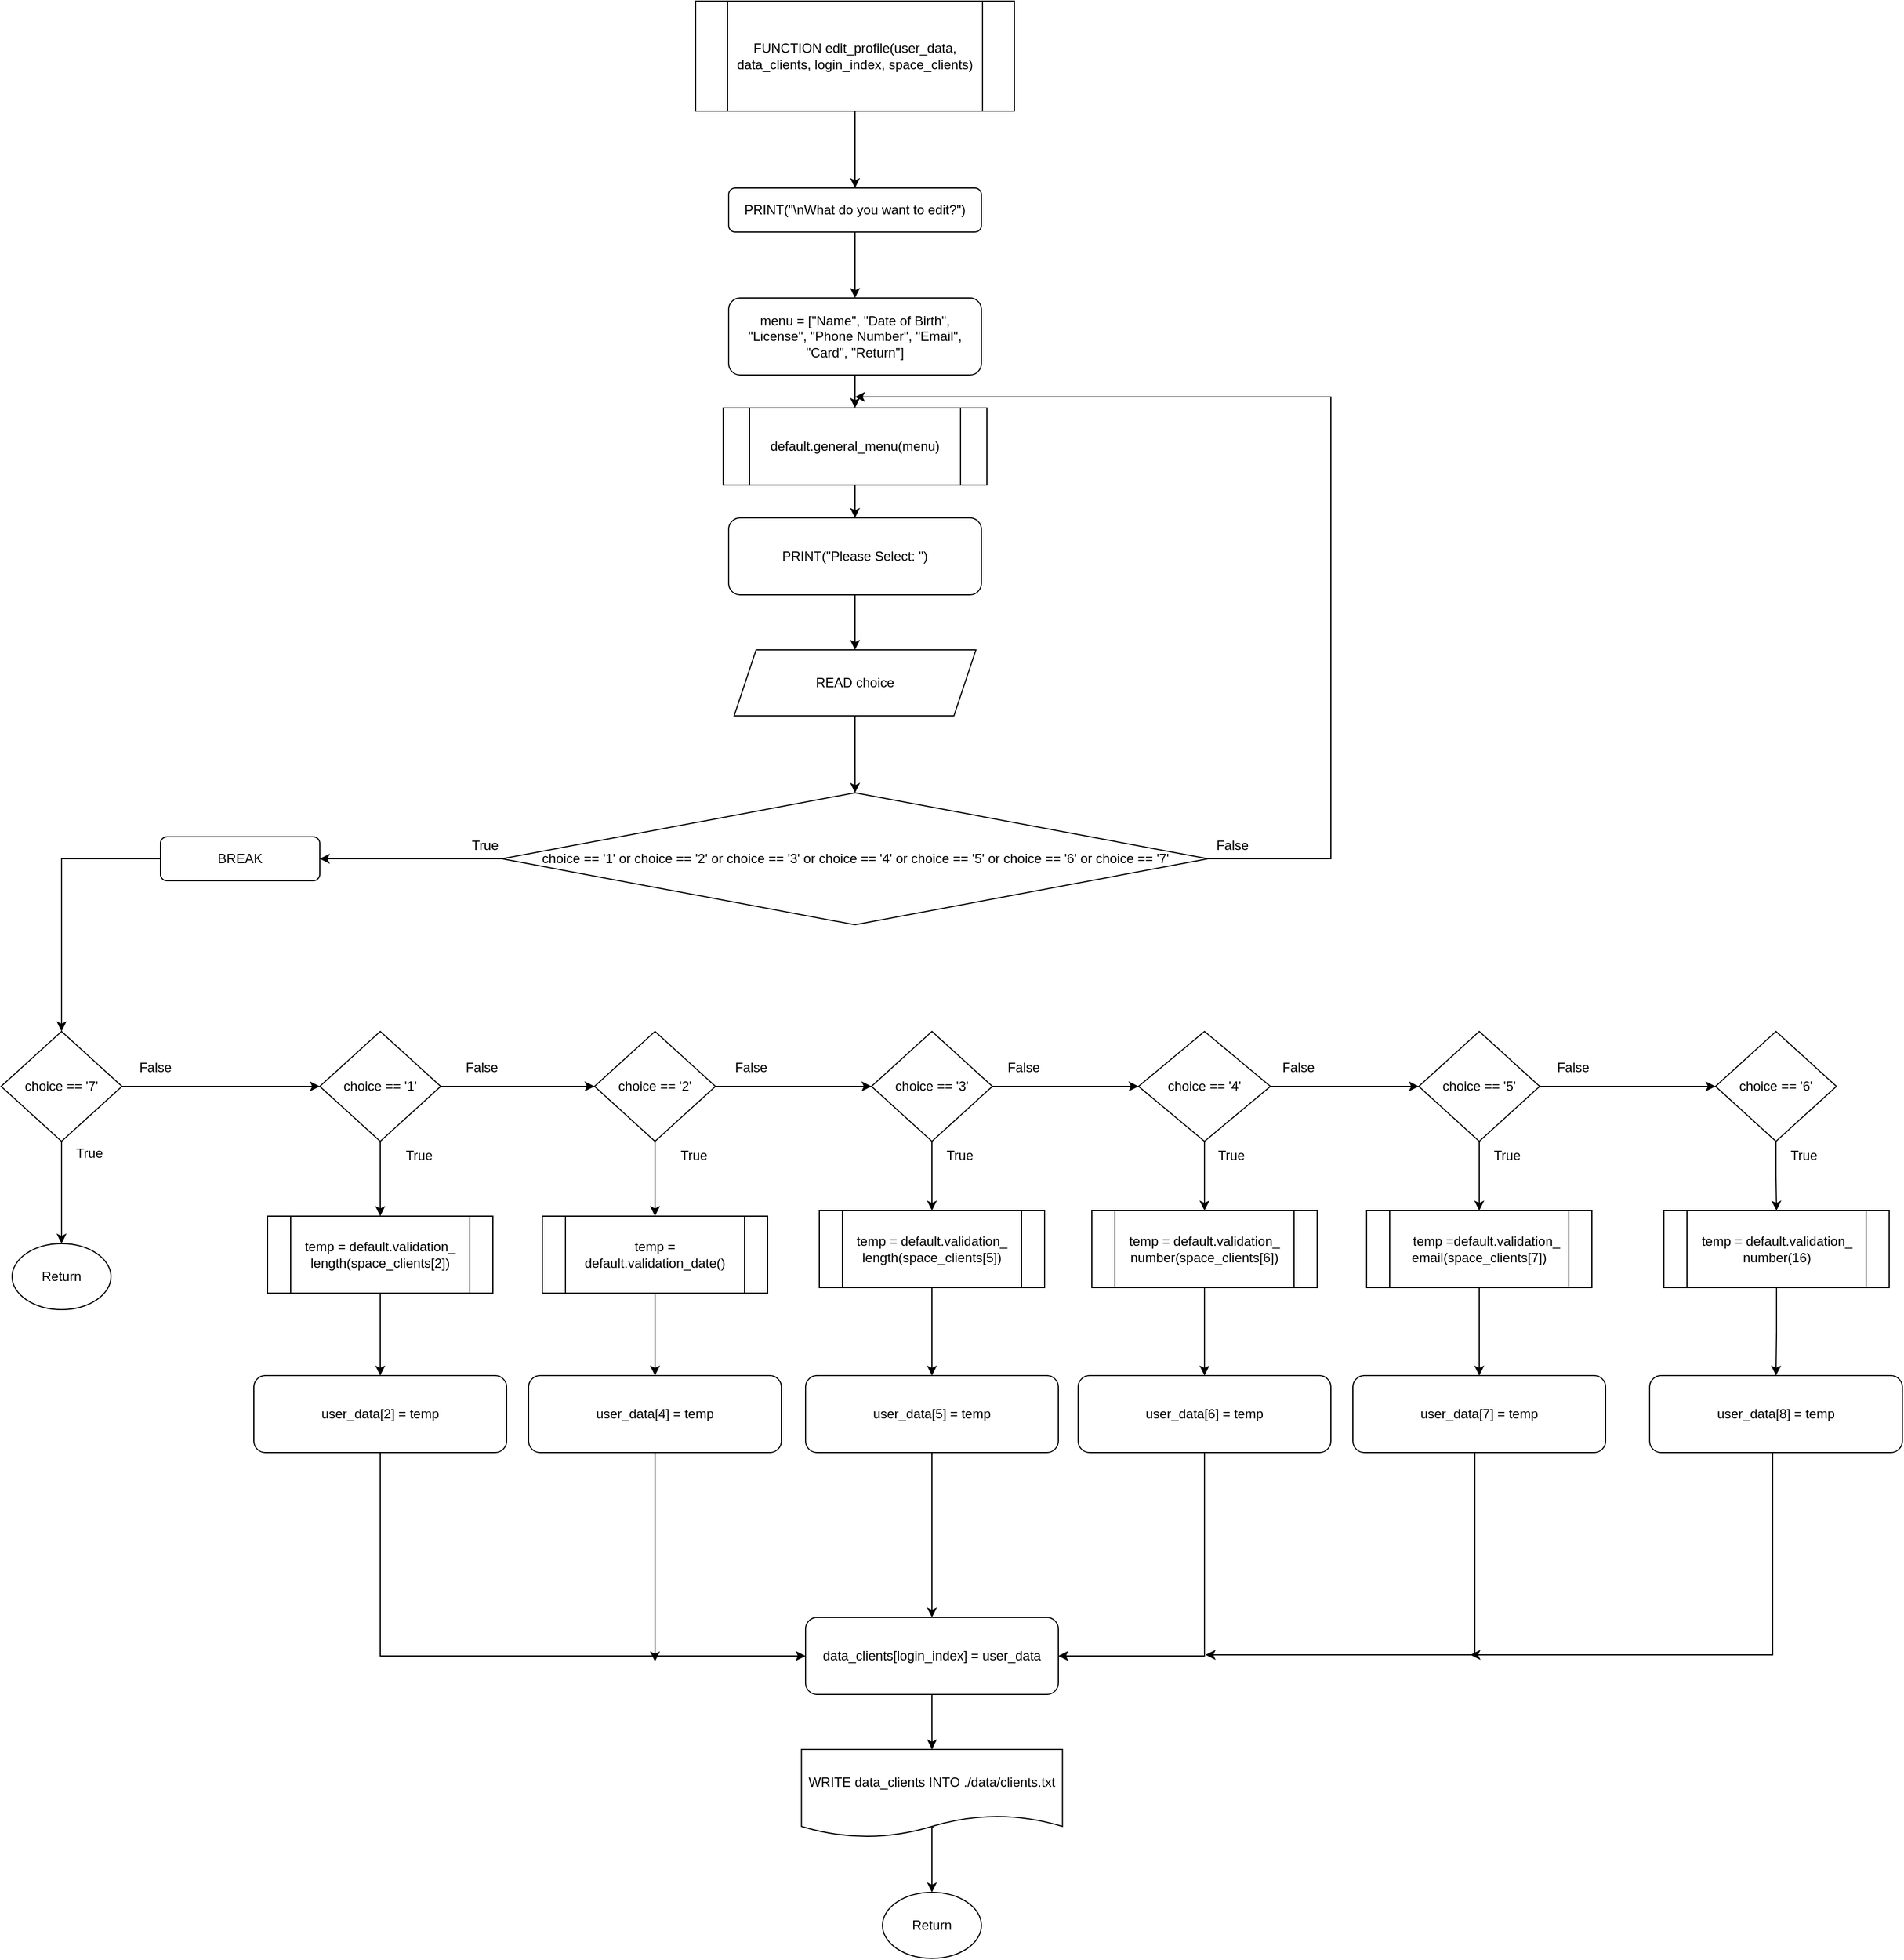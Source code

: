 <mxfile version="14.7.5" type="github">
  <diagram id="TwJyZS0UdDZ317z3oDOd" name="Page-1">
    <mxGraphModel dx="1241" dy="745" grid="1" gridSize="10" guides="1" tooltips="1" connect="1" arrows="1" fold="1" page="1" pageScale="1" pageWidth="3300" pageHeight="4681" math="0" shadow="0">
      <root>
        <mxCell id="0" />
        <mxCell id="1" parent="0" />
        <mxCell id="uh6kLg1DYmgG9Bng2NuF-34" value="" style="edgeStyle=orthogonalEdgeStyle;rounded=0;orthogonalLoop=1;jettySize=auto;html=1;" parent="1" source="uh6kLg1DYmgG9Bng2NuF-2" target="uh6kLg1DYmgG9Bng2NuF-3" edge="1">
          <mxGeometry relative="1" as="geometry" />
        </mxCell>
        <mxCell id="uh6kLg1DYmgG9Bng2NuF-2" value="PRINT(&quot;\nWhat do you want to edit?&quot;)" style="rounded=1;whiteSpace=wrap;html=1;" parent="1" vertex="1">
          <mxGeometry x="752" y="260" width="230" height="40" as="geometry" />
        </mxCell>
        <mxCell id="XQiUN0Tv-dYHFXYdUXso-23" value="" style="edgeStyle=orthogonalEdgeStyle;rounded=0;orthogonalLoop=1;jettySize=auto;html=1;endFill=1;" parent="1" source="uh6kLg1DYmgG9Bng2NuF-3" target="XQiUN0Tv-dYHFXYdUXso-22" edge="1">
          <mxGeometry relative="1" as="geometry" />
        </mxCell>
        <mxCell id="uh6kLg1DYmgG9Bng2NuF-3" value="menu = [&quot;Name&quot;, &quot;Date of Birth&quot;, &quot;License&quot;, &quot;Phone Number&quot;, &quot;Email&quot;, &quot;Card&quot;, &quot;Return&quot;]" style="rounded=1;whiteSpace=wrap;html=1;" parent="1" vertex="1">
          <mxGeometry x="752" y="360" width="230" height="70" as="geometry" />
        </mxCell>
        <mxCell id="uh6kLg1DYmgG9Bng2NuF-65" style="edgeStyle=orthogonalEdgeStyle;rounded=0;orthogonalLoop=1;jettySize=auto;html=1;" parent="1" source="uh6kLg1DYmgG9Bng2NuF-5" edge="1">
          <mxGeometry relative="1" as="geometry">
            <Array as="points">
              <mxPoint x="1300" y="870" />
              <mxPoint x="1300" y="450" />
            </Array>
            <mxPoint x="867" y="450" as="targetPoint" />
          </mxGeometry>
        </mxCell>
        <mxCell id="9bb-IMoEd-cl5Jz8k2pv-2" style="edgeStyle=orthogonalEdgeStyle;rounded=0;orthogonalLoop=1;jettySize=auto;html=1;entryX=1;entryY=0.5;entryDx=0;entryDy=0;" edge="1" parent="1" source="uh6kLg1DYmgG9Bng2NuF-5" target="9bb-IMoEd-cl5Jz8k2pv-1">
          <mxGeometry relative="1" as="geometry" />
        </mxCell>
        <mxCell id="uh6kLg1DYmgG9Bng2NuF-5" value="choice == &#39;1&#39; or choice == &#39;2&#39; or choice == &#39;3&#39; or choice == &#39;4&#39; or choice == &#39;5&#39; or choice == &#39;6&#39; or choice == &#39;7&#39;" style="rhombus;whiteSpace=wrap;html=1;" parent="1" vertex="1">
          <mxGeometry x="545.75" y="810" width="642.5" height="120" as="geometry" />
        </mxCell>
        <mxCell id="uh6kLg1DYmgG9Bng2NuF-43" value="" style="edgeStyle=orthogonalEdgeStyle;rounded=0;orthogonalLoop=1;jettySize=auto;html=1;" parent="1" source="uh6kLg1DYmgG9Bng2NuF-6" target="uh6kLg1DYmgG9Bng2NuF-7" edge="1">
          <mxGeometry relative="1" as="geometry" />
        </mxCell>
        <mxCell id="XQiUN0Tv-dYHFXYdUXso-20" value="" style="edgeStyle=orthogonalEdgeStyle;rounded=0;orthogonalLoop=1;jettySize=auto;html=1;endFill=1;" parent="1" source="uh6kLg1DYmgG9Bng2NuF-6" target="XQiUN0Tv-dYHFXYdUXso-3" edge="1">
          <mxGeometry relative="1" as="geometry" />
        </mxCell>
        <mxCell id="uh6kLg1DYmgG9Bng2NuF-6" value="choice == &#39;1&#39;" style="rhombus;whiteSpace=wrap;html=1;" parent="1" vertex="1">
          <mxGeometry x="380" y="1027" width="110" height="100" as="geometry" />
        </mxCell>
        <mxCell id="uh6kLg1DYmgG9Bng2NuF-44" value="" style="edgeStyle=orthogonalEdgeStyle;rounded=0;orthogonalLoop=1;jettySize=auto;html=1;" parent="1" source="uh6kLg1DYmgG9Bng2NuF-7" target="uh6kLg1DYmgG9Bng2NuF-8" edge="1">
          <mxGeometry relative="1" as="geometry" />
        </mxCell>
        <mxCell id="XQiUN0Tv-dYHFXYdUXso-18" value="" style="edgeStyle=orthogonalEdgeStyle;rounded=0;orthogonalLoop=1;jettySize=auto;html=1;endFill=1;" parent="1" source="uh6kLg1DYmgG9Bng2NuF-7" target="XQiUN0Tv-dYHFXYdUXso-5" edge="1">
          <mxGeometry relative="1" as="geometry" />
        </mxCell>
        <mxCell id="uh6kLg1DYmgG9Bng2NuF-7" value="choice == &#39;2&#39;" style="rhombus;whiteSpace=wrap;html=1;" parent="1" vertex="1">
          <mxGeometry x="630" y="1027" width="110" height="100" as="geometry" />
        </mxCell>
        <mxCell id="uh6kLg1DYmgG9Bng2NuF-45" value="" style="edgeStyle=orthogonalEdgeStyle;rounded=0;orthogonalLoop=1;jettySize=auto;html=1;" parent="1" source="uh6kLg1DYmgG9Bng2NuF-8" target="uh6kLg1DYmgG9Bng2NuF-9" edge="1">
          <mxGeometry relative="1" as="geometry" />
        </mxCell>
        <mxCell id="XQiUN0Tv-dYHFXYdUXso-16" value="" style="edgeStyle=orthogonalEdgeStyle;rounded=0;orthogonalLoop=1;jettySize=auto;html=1;endFill=1;" parent="1" source="uh6kLg1DYmgG9Bng2NuF-8" target="XQiUN0Tv-dYHFXYdUXso-6" edge="1">
          <mxGeometry relative="1" as="geometry" />
        </mxCell>
        <mxCell id="uh6kLg1DYmgG9Bng2NuF-8" value="choice == &#39;3&#39;" style="rhombus;whiteSpace=wrap;html=1;" parent="1" vertex="1">
          <mxGeometry x="882" y="1027" width="110" height="100" as="geometry" />
        </mxCell>
        <mxCell id="uh6kLg1DYmgG9Bng2NuF-46" style="edgeStyle=orthogonalEdgeStyle;rounded=0;orthogonalLoop=1;jettySize=auto;html=1;entryX=0;entryY=0.5;entryDx=0;entryDy=0;" parent="1" source="uh6kLg1DYmgG9Bng2NuF-9" target="uh6kLg1DYmgG9Bng2NuF-10" edge="1">
          <mxGeometry relative="1" as="geometry" />
        </mxCell>
        <mxCell id="XQiUN0Tv-dYHFXYdUXso-14" value="" style="edgeStyle=orthogonalEdgeStyle;rounded=0;orthogonalLoop=1;jettySize=auto;html=1;endFill=1;" parent="1" source="uh6kLg1DYmgG9Bng2NuF-9" target="XQiUN0Tv-dYHFXYdUXso-7" edge="1">
          <mxGeometry relative="1" as="geometry" />
        </mxCell>
        <mxCell id="uh6kLg1DYmgG9Bng2NuF-9" value="choice == &#39;4&#39;" style="rhombus;whiteSpace=wrap;html=1;" parent="1" vertex="1">
          <mxGeometry x="1125" y="1027" width="120" height="100" as="geometry" />
        </mxCell>
        <mxCell id="uh6kLg1DYmgG9Bng2NuF-47" style="edgeStyle=orthogonalEdgeStyle;rounded=0;orthogonalLoop=1;jettySize=auto;html=1;entryX=0;entryY=0.5;entryDx=0;entryDy=0;" parent="1" source="uh6kLg1DYmgG9Bng2NuF-10" target="uh6kLg1DYmgG9Bng2NuF-11" edge="1">
          <mxGeometry relative="1" as="geometry" />
        </mxCell>
        <mxCell id="XQiUN0Tv-dYHFXYdUXso-11" value="" style="edgeStyle=orthogonalEdgeStyle;rounded=0;orthogonalLoop=1;jettySize=auto;html=1;endFill=1;" parent="1" source="uh6kLg1DYmgG9Bng2NuF-10" target="XQiUN0Tv-dYHFXYdUXso-8" edge="1">
          <mxGeometry relative="1" as="geometry" />
        </mxCell>
        <mxCell id="uh6kLg1DYmgG9Bng2NuF-10" value="choice == &#39;5&#39;" style="rhombus;whiteSpace=wrap;html=1;" parent="1" vertex="1">
          <mxGeometry x="1380" y="1027" width="110" height="100" as="geometry" />
        </mxCell>
        <mxCell id="XQiUN0Tv-dYHFXYdUXso-10" value="" style="edgeStyle=orthogonalEdgeStyle;rounded=0;orthogonalLoop=1;jettySize=auto;html=1;endFill=1;" parent="1" source="uh6kLg1DYmgG9Bng2NuF-11" target="XQiUN0Tv-dYHFXYdUXso-9" edge="1">
          <mxGeometry relative="1" as="geometry" />
        </mxCell>
        <mxCell id="uh6kLg1DYmgG9Bng2NuF-11" value="choice == &#39;6&#39;" style="rhombus;whiteSpace=wrap;html=1;" parent="1" vertex="1">
          <mxGeometry x="1650" y="1027" width="110" height="100" as="geometry" />
        </mxCell>
        <mxCell id="uh6kLg1DYmgG9Bng2NuF-40" value="" style="edgeStyle=orthogonalEdgeStyle;rounded=0;orthogonalLoop=1;jettySize=auto;html=1;" parent="1" source="uh6kLg1DYmgG9Bng2NuF-12" target="uh6kLg1DYmgG9Bng2NuF-13" edge="1">
          <mxGeometry relative="1" as="geometry" />
        </mxCell>
        <mxCell id="uh6kLg1DYmgG9Bng2NuF-42" style="edgeStyle=orthogonalEdgeStyle;rounded=0;orthogonalLoop=1;jettySize=auto;html=1;exitX=1;exitY=0.5;exitDx=0;exitDy=0;entryX=0;entryY=0.5;entryDx=0;entryDy=0;" parent="1" source="uh6kLg1DYmgG9Bng2NuF-12" target="uh6kLg1DYmgG9Bng2NuF-6" edge="1">
          <mxGeometry relative="1" as="geometry" />
        </mxCell>
        <mxCell id="uh6kLg1DYmgG9Bng2NuF-12" value="choice == &#39;7&#39;" style="rhombus;whiteSpace=wrap;html=1;" parent="1" vertex="1">
          <mxGeometry x="90" y="1027" width="110" height="100" as="geometry" />
        </mxCell>
        <mxCell id="uh6kLg1DYmgG9Bng2NuF-13" value="Return" style="ellipse;whiteSpace=wrap;html=1;" parent="1" vertex="1">
          <mxGeometry x="100" y="1220" width="90" height="60" as="geometry" />
        </mxCell>
        <mxCell id="uh6kLg1DYmgG9Bng2NuF-81" style="edgeStyle=orthogonalEdgeStyle;rounded=0;orthogonalLoop=1;jettySize=auto;html=1;entryX=0;entryY=0.5;entryDx=0;entryDy=0;" parent="1" source="uh6kLg1DYmgG9Bng2NuF-20" target="uh6kLg1DYmgG9Bng2NuF-79" edge="1">
          <mxGeometry relative="1" as="geometry">
            <Array as="points">
              <mxPoint x="435" y="1595" />
            </Array>
          </mxGeometry>
        </mxCell>
        <mxCell id="uh6kLg1DYmgG9Bng2NuF-20" value="user_data[2] = temp" style="rounded=1;whiteSpace=wrap;html=1;" parent="1" vertex="1">
          <mxGeometry x="320" y="1340" width="230" height="70" as="geometry" />
        </mxCell>
        <mxCell id="uh6kLg1DYmgG9Bng2NuF-82" style="edgeStyle=orthogonalEdgeStyle;rounded=0;orthogonalLoop=1;jettySize=auto;html=1;" parent="1" source="uh6kLg1DYmgG9Bng2NuF-21" edge="1">
          <mxGeometry relative="1" as="geometry">
            <mxPoint x="685" y="1600" as="targetPoint" />
          </mxGeometry>
        </mxCell>
        <mxCell id="uh6kLg1DYmgG9Bng2NuF-21" value="user_data[4] = temp" style="rounded=1;whiteSpace=wrap;html=1;" parent="1" vertex="1">
          <mxGeometry x="570" y="1340" width="230" height="70" as="geometry" />
        </mxCell>
        <mxCell id="uh6kLg1DYmgG9Bng2NuF-83" style="edgeStyle=orthogonalEdgeStyle;rounded=0;orthogonalLoop=1;jettySize=auto;html=1;entryX=0.5;entryY=0;entryDx=0;entryDy=0;" parent="1" source="uh6kLg1DYmgG9Bng2NuF-22" target="uh6kLg1DYmgG9Bng2NuF-79" edge="1">
          <mxGeometry relative="1" as="geometry" />
        </mxCell>
        <mxCell id="uh6kLg1DYmgG9Bng2NuF-22" value="user_data[5] = temp" style="rounded=1;whiteSpace=wrap;html=1;" parent="1" vertex="1">
          <mxGeometry x="822" y="1340" width="230" height="70" as="geometry" />
        </mxCell>
        <mxCell id="uh6kLg1DYmgG9Bng2NuF-86" style="edgeStyle=orthogonalEdgeStyle;rounded=0;orthogonalLoop=1;jettySize=auto;html=1;entryX=1;entryY=0.5;entryDx=0;entryDy=0;" parent="1" source="uh6kLg1DYmgG9Bng2NuF-23" target="uh6kLg1DYmgG9Bng2NuF-79" edge="1">
          <mxGeometry relative="1" as="geometry">
            <Array as="points">
              <mxPoint x="1185" y="1595" />
            </Array>
          </mxGeometry>
        </mxCell>
        <mxCell id="uh6kLg1DYmgG9Bng2NuF-23" value="user_data[6] = temp" style="rounded=1;whiteSpace=wrap;html=1;" parent="1" vertex="1">
          <mxGeometry x="1070" y="1340" width="230" height="70" as="geometry" />
        </mxCell>
        <mxCell id="uh6kLg1DYmgG9Bng2NuF-87" style="edgeStyle=orthogonalEdgeStyle;rounded=0;orthogonalLoop=1;jettySize=auto;html=1;" parent="1" edge="1">
          <mxGeometry relative="1" as="geometry">
            <mxPoint x="1186.0" y="1594" as="targetPoint" />
            <mxPoint x="1431.0" y="1404" as="sourcePoint" />
            <Array as="points">
              <mxPoint x="1431" y="1594" />
            </Array>
          </mxGeometry>
        </mxCell>
        <mxCell id="uh6kLg1DYmgG9Bng2NuF-24" value="user_data[7] = temp" style="rounded=1;whiteSpace=wrap;html=1;" parent="1" vertex="1">
          <mxGeometry x="1320" y="1340" width="230" height="70" as="geometry" />
        </mxCell>
        <mxCell id="uh6kLg1DYmgG9Bng2NuF-88" style="edgeStyle=orthogonalEdgeStyle;rounded=0;orthogonalLoop=1;jettySize=auto;html=1;" parent="1" edge="1">
          <mxGeometry relative="1" as="geometry">
            <mxPoint x="1427.0" y="1594" as="targetPoint" />
            <mxPoint x="1702.0" y="1404" as="sourcePoint" />
            <Array as="points">
              <mxPoint x="1702" y="1594" />
            </Array>
          </mxGeometry>
        </mxCell>
        <mxCell id="uh6kLg1DYmgG9Bng2NuF-25" value="user_data[8] = temp" style="rounded=1;whiteSpace=wrap;html=1;" parent="1" vertex="1">
          <mxGeometry x="1590" y="1340" width="230" height="70" as="geometry" />
        </mxCell>
        <mxCell id="uh6kLg1DYmgG9Bng2NuF-37" value="" style="edgeStyle=orthogonalEdgeStyle;rounded=0;orthogonalLoop=1;jettySize=auto;html=1;" parent="1" source="uh6kLg1DYmgG9Bng2NuF-26" target="uh6kLg1DYmgG9Bng2NuF-29" edge="1">
          <mxGeometry relative="1" as="geometry" />
        </mxCell>
        <mxCell id="uh6kLg1DYmgG9Bng2NuF-26" value="PRINT(&quot;Please Select: &quot;)" style="rounded=1;whiteSpace=wrap;html=1;" parent="1" vertex="1">
          <mxGeometry x="752" y="560" width="230" height="70" as="geometry" />
        </mxCell>
        <mxCell id="uh6kLg1DYmgG9Bng2NuF-28" style="edgeStyle=orthogonalEdgeStyle;rounded=0;orthogonalLoop=1;jettySize=auto;html=1;exitX=0.5;exitY=1;exitDx=0;exitDy=0;" parent="1" source="uh6kLg1DYmgG9Bng2NuF-3" target="uh6kLg1DYmgG9Bng2NuF-3" edge="1">
          <mxGeometry relative="1" as="geometry" />
        </mxCell>
        <mxCell id="uh6kLg1DYmgG9Bng2NuF-38" value="" style="edgeStyle=orthogonalEdgeStyle;rounded=0;orthogonalLoop=1;jettySize=auto;html=1;" parent="1" source="uh6kLg1DYmgG9Bng2NuF-29" target="uh6kLg1DYmgG9Bng2NuF-5" edge="1">
          <mxGeometry relative="1" as="geometry" />
        </mxCell>
        <mxCell id="uh6kLg1DYmgG9Bng2NuF-29" value="READ choice" style="shape=parallelogram;perimeter=parallelogramPerimeter;whiteSpace=wrap;html=1;fixedSize=1;" parent="1" vertex="1">
          <mxGeometry x="757" y="680" width="220" height="60" as="geometry" />
        </mxCell>
        <mxCell id="uh6kLg1DYmgG9Bng2NuF-62" value="True" style="text;html=1;align=center;verticalAlign=middle;resizable=0;points=[];autosize=1;strokeColor=none;" parent="1" vertex="1">
          <mxGeometry x="150" y="1128" width="40" height="20" as="geometry" />
        </mxCell>
        <mxCell id="uh6kLg1DYmgG9Bng2NuF-63" value="False" style="text;html=1;align=center;verticalAlign=middle;resizable=0;points=[];autosize=1;strokeColor=none;" parent="1" vertex="1">
          <mxGeometry x="210" y="1050" width="40" height="20" as="geometry" />
        </mxCell>
        <mxCell id="uh6kLg1DYmgG9Bng2NuF-64" value="True" style="text;html=1;align=center;verticalAlign=middle;resizable=0;points=[];autosize=1;strokeColor=none;" parent="1" vertex="1">
          <mxGeometry x="510" y="848" width="40" height="20" as="geometry" />
        </mxCell>
        <mxCell id="uh6kLg1DYmgG9Bng2NuF-66" value="False" style="text;html=1;align=center;verticalAlign=middle;resizable=0;points=[];autosize=1;strokeColor=none;" parent="1" vertex="1">
          <mxGeometry x="1190" y="848" width="40" height="20" as="geometry" />
        </mxCell>
        <mxCell id="uh6kLg1DYmgG9Bng2NuF-67" value="True" style="text;html=1;align=center;verticalAlign=middle;resizable=0;points=[];autosize=1;strokeColor=none;" parent="1" vertex="1">
          <mxGeometry x="450" y="1130" width="40" height="20" as="geometry" />
        </mxCell>
        <mxCell id="uh6kLg1DYmgG9Bng2NuF-68" value="True" style="text;html=1;align=center;verticalAlign=middle;resizable=0;points=[];autosize=1;strokeColor=none;" parent="1" vertex="1">
          <mxGeometry x="700" y="1130" width="40" height="20" as="geometry" />
        </mxCell>
        <mxCell id="uh6kLg1DYmgG9Bng2NuF-69" value="True" style="text;html=1;align=center;verticalAlign=middle;resizable=0;points=[];autosize=1;strokeColor=none;" parent="1" vertex="1">
          <mxGeometry x="942" y="1130" width="40" height="20" as="geometry" />
        </mxCell>
        <mxCell id="uh6kLg1DYmgG9Bng2NuF-70" value="True" style="text;html=1;align=center;verticalAlign=middle;resizable=0;points=[];autosize=1;strokeColor=none;" parent="1" vertex="1">
          <mxGeometry x="1189.25" y="1130" width="40" height="20" as="geometry" />
        </mxCell>
        <mxCell id="uh6kLg1DYmgG9Bng2NuF-71" value="True" style="text;html=1;align=center;verticalAlign=middle;resizable=0;points=[];autosize=1;strokeColor=none;" parent="1" vertex="1">
          <mxGeometry x="1440" y="1130" width="40" height="20" as="geometry" />
        </mxCell>
        <mxCell id="uh6kLg1DYmgG9Bng2NuF-72" value="True" style="text;html=1;align=center;verticalAlign=middle;resizable=0;points=[];autosize=1;strokeColor=none;" parent="1" vertex="1">
          <mxGeometry x="1710" y="1130" width="40" height="20" as="geometry" />
        </mxCell>
        <mxCell id="uh6kLg1DYmgG9Bng2NuF-73" value="False" style="text;html=1;align=center;verticalAlign=middle;resizable=0;points=[];autosize=1;strokeColor=none;" parent="1" vertex="1">
          <mxGeometry x="506.75" y="1050" width="40" height="20" as="geometry" />
        </mxCell>
        <mxCell id="uh6kLg1DYmgG9Bng2NuF-74" value="False" style="text;html=1;align=center;verticalAlign=middle;resizable=0;points=[];autosize=1;strokeColor=none;" parent="1" vertex="1">
          <mxGeometry x="752" y="1050" width="40" height="20" as="geometry" />
        </mxCell>
        <mxCell id="uh6kLg1DYmgG9Bng2NuF-75" value="False" style="text;html=1;align=center;verticalAlign=middle;resizable=0;points=[];autosize=1;strokeColor=none;" parent="1" vertex="1">
          <mxGeometry x="1000" y="1050" width="40" height="20" as="geometry" />
        </mxCell>
        <mxCell id="uh6kLg1DYmgG9Bng2NuF-77" value="False" style="text;html=1;align=center;verticalAlign=middle;resizable=0;points=[];autosize=1;strokeColor=none;" parent="1" vertex="1">
          <mxGeometry x="1250" y="1050" width="40" height="20" as="geometry" />
        </mxCell>
        <mxCell id="uh6kLg1DYmgG9Bng2NuF-78" value="False" style="text;html=1;align=center;verticalAlign=middle;resizable=0;points=[];autosize=1;strokeColor=none;" parent="1" vertex="1">
          <mxGeometry x="1500" y="1050" width="40" height="20" as="geometry" />
        </mxCell>
        <mxCell id="jn-CuREGT83BN9gTqQ66-2" value="" style="edgeStyle=orthogonalEdgeStyle;rounded=0;orthogonalLoop=1;jettySize=auto;html=1;endArrow=classic;endFill=1;" parent="1" source="uh6kLg1DYmgG9Bng2NuF-79" target="jn-CuREGT83BN9gTqQ66-1" edge="1">
          <mxGeometry relative="1" as="geometry" />
        </mxCell>
        <mxCell id="uh6kLg1DYmgG9Bng2NuF-79" value="data_clients[login_index] = user_data" style="rounded=1;whiteSpace=wrap;html=1;" parent="1" vertex="1">
          <mxGeometry x="822" y="1560" width="230" height="70" as="geometry" />
        </mxCell>
        <mxCell id="uh6kLg1DYmgG9Bng2NuF-90" value="Return" style="ellipse;whiteSpace=wrap;html=1;" parent="1" vertex="1">
          <mxGeometry x="892" y="1810" width="90" height="60" as="geometry" />
        </mxCell>
        <mxCell id="XQiUN0Tv-dYHFXYdUXso-2" value="" style="edgeStyle=orthogonalEdgeStyle;rounded=0;orthogonalLoop=1;jettySize=auto;html=1;endFill=1;" parent="1" source="XQiUN0Tv-dYHFXYdUXso-1" target="uh6kLg1DYmgG9Bng2NuF-2" edge="1">
          <mxGeometry relative="1" as="geometry" />
        </mxCell>
        <mxCell id="XQiUN0Tv-dYHFXYdUXso-1" value="FUNCTION edit_profile(user_data, data_clients, login_index, space_clients)" style="shape=process;whiteSpace=wrap;html=1;backgroundOutline=1;" parent="1" vertex="1">
          <mxGeometry x="722" y="90" width="290" height="100" as="geometry" />
        </mxCell>
        <mxCell id="XQiUN0Tv-dYHFXYdUXso-21" value="" style="edgeStyle=orthogonalEdgeStyle;rounded=0;orthogonalLoop=1;jettySize=auto;html=1;endFill=1;" parent="1" source="XQiUN0Tv-dYHFXYdUXso-3" target="uh6kLg1DYmgG9Bng2NuF-20" edge="1">
          <mxGeometry relative="1" as="geometry" />
        </mxCell>
        <mxCell id="XQiUN0Tv-dYHFXYdUXso-3" value="temp = default.validation_ length(space_clients[2])" style="shape=process;whiteSpace=wrap;html=1;backgroundOutline=1;" parent="1" vertex="1">
          <mxGeometry x="332.5" y="1195" width="205" height="70" as="geometry" />
        </mxCell>
        <mxCell id="XQiUN0Tv-dYHFXYdUXso-19" value="" style="edgeStyle=orthogonalEdgeStyle;rounded=0;orthogonalLoop=1;jettySize=auto;html=1;endFill=1;" parent="1" source="XQiUN0Tv-dYHFXYdUXso-5" target="uh6kLg1DYmgG9Bng2NuF-21" edge="1">
          <mxGeometry relative="1" as="geometry" />
        </mxCell>
        <mxCell id="XQiUN0Tv-dYHFXYdUXso-5" value="temp = default.validation_date()" style="shape=process;whiteSpace=wrap;html=1;backgroundOutline=1;" parent="1" vertex="1">
          <mxGeometry x="582.5" y="1195" width="205" height="70" as="geometry" />
        </mxCell>
        <mxCell id="XQiUN0Tv-dYHFXYdUXso-17" value="" style="edgeStyle=orthogonalEdgeStyle;rounded=0;orthogonalLoop=1;jettySize=auto;html=1;endFill=1;" parent="1" source="XQiUN0Tv-dYHFXYdUXso-6" target="uh6kLg1DYmgG9Bng2NuF-22" edge="1">
          <mxGeometry relative="1" as="geometry" />
        </mxCell>
        <mxCell id="XQiUN0Tv-dYHFXYdUXso-6" value="temp = default.validation_ length(space_clients[5])" style="shape=process;whiteSpace=wrap;html=1;backgroundOutline=1;" parent="1" vertex="1">
          <mxGeometry x="834.5" y="1190" width="205" height="70" as="geometry" />
        </mxCell>
        <mxCell id="XQiUN0Tv-dYHFXYdUXso-15" value="" style="edgeStyle=orthogonalEdgeStyle;rounded=0;orthogonalLoop=1;jettySize=auto;html=1;endFill=1;" parent="1" source="XQiUN0Tv-dYHFXYdUXso-7" target="uh6kLg1DYmgG9Bng2NuF-23" edge="1">
          <mxGeometry relative="1" as="geometry" />
        </mxCell>
        <mxCell id="XQiUN0Tv-dYHFXYdUXso-7" value="temp = default.validation_ number(space_clients[6])" style="shape=process;whiteSpace=wrap;html=1;backgroundOutline=1;" parent="1" vertex="1">
          <mxGeometry x="1082.5" y="1190" width="205" height="70" as="geometry" />
        </mxCell>
        <mxCell id="XQiUN0Tv-dYHFXYdUXso-12" value="" style="edgeStyle=orthogonalEdgeStyle;rounded=0;orthogonalLoop=1;jettySize=auto;html=1;endFill=1;" parent="1" source="XQiUN0Tv-dYHFXYdUXso-8" target="uh6kLg1DYmgG9Bng2NuF-24" edge="1">
          <mxGeometry relative="1" as="geometry" />
        </mxCell>
        <mxCell id="XQiUN0Tv-dYHFXYdUXso-8" value="&lt;div&gt;&amp;nbsp; &amp;nbsp; temp =default.validation_ email(space_clients[7])&lt;/div&gt;" style="shape=process;whiteSpace=wrap;html=1;backgroundOutline=1;" parent="1" vertex="1">
          <mxGeometry x="1332.5" y="1190" width="205" height="70" as="geometry" />
        </mxCell>
        <mxCell id="XQiUN0Tv-dYHFXYdUXso-13" value="" style="edgeStyle=orthogonalEdgeStyle;rounded=0;orthogonalLoop=1;jettySize=auto;html=1;endFill=1;" parent="1" source="XQiUN0Tv-dYHFXYdUXso-9" target="uh6kLg1DYmgG9Bng2NuF-25" edge="1">
          <mxGeometry relative="1" as="geometry" />
        </mxCell>
        <mxCell id="XQiUN0Tv-dYHFXYdUXso-9" value="temp = default.validation_ number(16)" style="shape=process;whiteSpace=wrap;html=1;backgroundOutline=1;" parent="1" vertex="1">
          <mxGeometry x="1603" y="1190" width="205" height="70" as="geometry" />
        </mxCell>
        <mxCell id="XQiUN0Tv-dYHFXYdUXso-24" value="" style="edgeStyle=orthogonalEdgeStyle;rounded=0;orthogonalLoop=1;jettySize=auto;html=1;endFill=1;" parent="1" source="XQiUN0Tv-dYHFXYdUXso-22" target="uh6kLg1DYmgG9Bng2NuF-26" edge="1">
          <mxGeometry relative="1" as="geometry" />
        </mxCell>
        <mxCell id="XQiUN0Tv-dYHFXYdUXso-22" value="default.general_menu(menu)" style="shape=process;whiteSpace=wrap;html=1;backgroundOutline=1;" parent="1" vertex="1">
          <mxGeometry x="747" y="460" width="240" height="70" as="geometry" />
        </mxCell>
        <mxCell id="jn-CuREGT83BN9gTqQ66-3" value="" style="edgeStyle=orthogonalEdgeStyle;rounded=0;orthogonalLoop=1;jettySize=auto;html=1;endArrow=classic;endFill=1;exitX=0.506;exitY=0.885;exitDx=0;exitDy=0;exitPerimeter=0;" parent="1" source="jn-CuREGT83BN9gTqQ66-1" target="uh6kLg1DYmgG9Bng2NuF-90" edge="1">
          <mxGeometry relative="1" as="geometry">
            <Array as="points">
              <mxPoint x="937" y="1751" />
            </Array>
          </mxGeometry>
        </mxCell>
        <mxCell id="jn-CuREGT83BN9gTqQ66-1" value="&lt;span&gt;WRITE data_clients INTO&amp;nbsp;./data/clients.txt&lt;/span&gt;" style="shape=document;whiteSpace=wrap;html=1;boundedLbl=1;size=0.25;" parent="1" vertex="1">
          <mxGeometry x="818.25" y="1680" width="237.5" height="80" as="geometry" />
        </mxCell>
        <mxCell id="9bb-IMoEd-cl5Jz8k2pv-3" style="edgeStyle=orthogonalEdgeStyle;rounded=0;orthogonalLoop=1;jettySize=auto;html=1;entryX=0.5;entryY=0;entryDx=0;entryDy=0;" edge="1" parent="1" source="9bb-IMoEd-cl5Jz8k2pv-1" target="uh6kLg1DYmgG9Bng2NuF-12">
          <mxGeometry relative="1" as="geometry" />
        </mxCell>
        <mxCell id="9bb-IMoEd-cl5Jz8k2pv-1" value="BREAK" style="rounded=1;whiteSpace=wrap;html=1;" vertex="1" parent="1">
          <mxGeometry x="235" y="850" width="145" height="40" as="geometry" />
        </mxCell>
      </root>
    </mxGraphModel>
  </diagram>
</mxfile>
